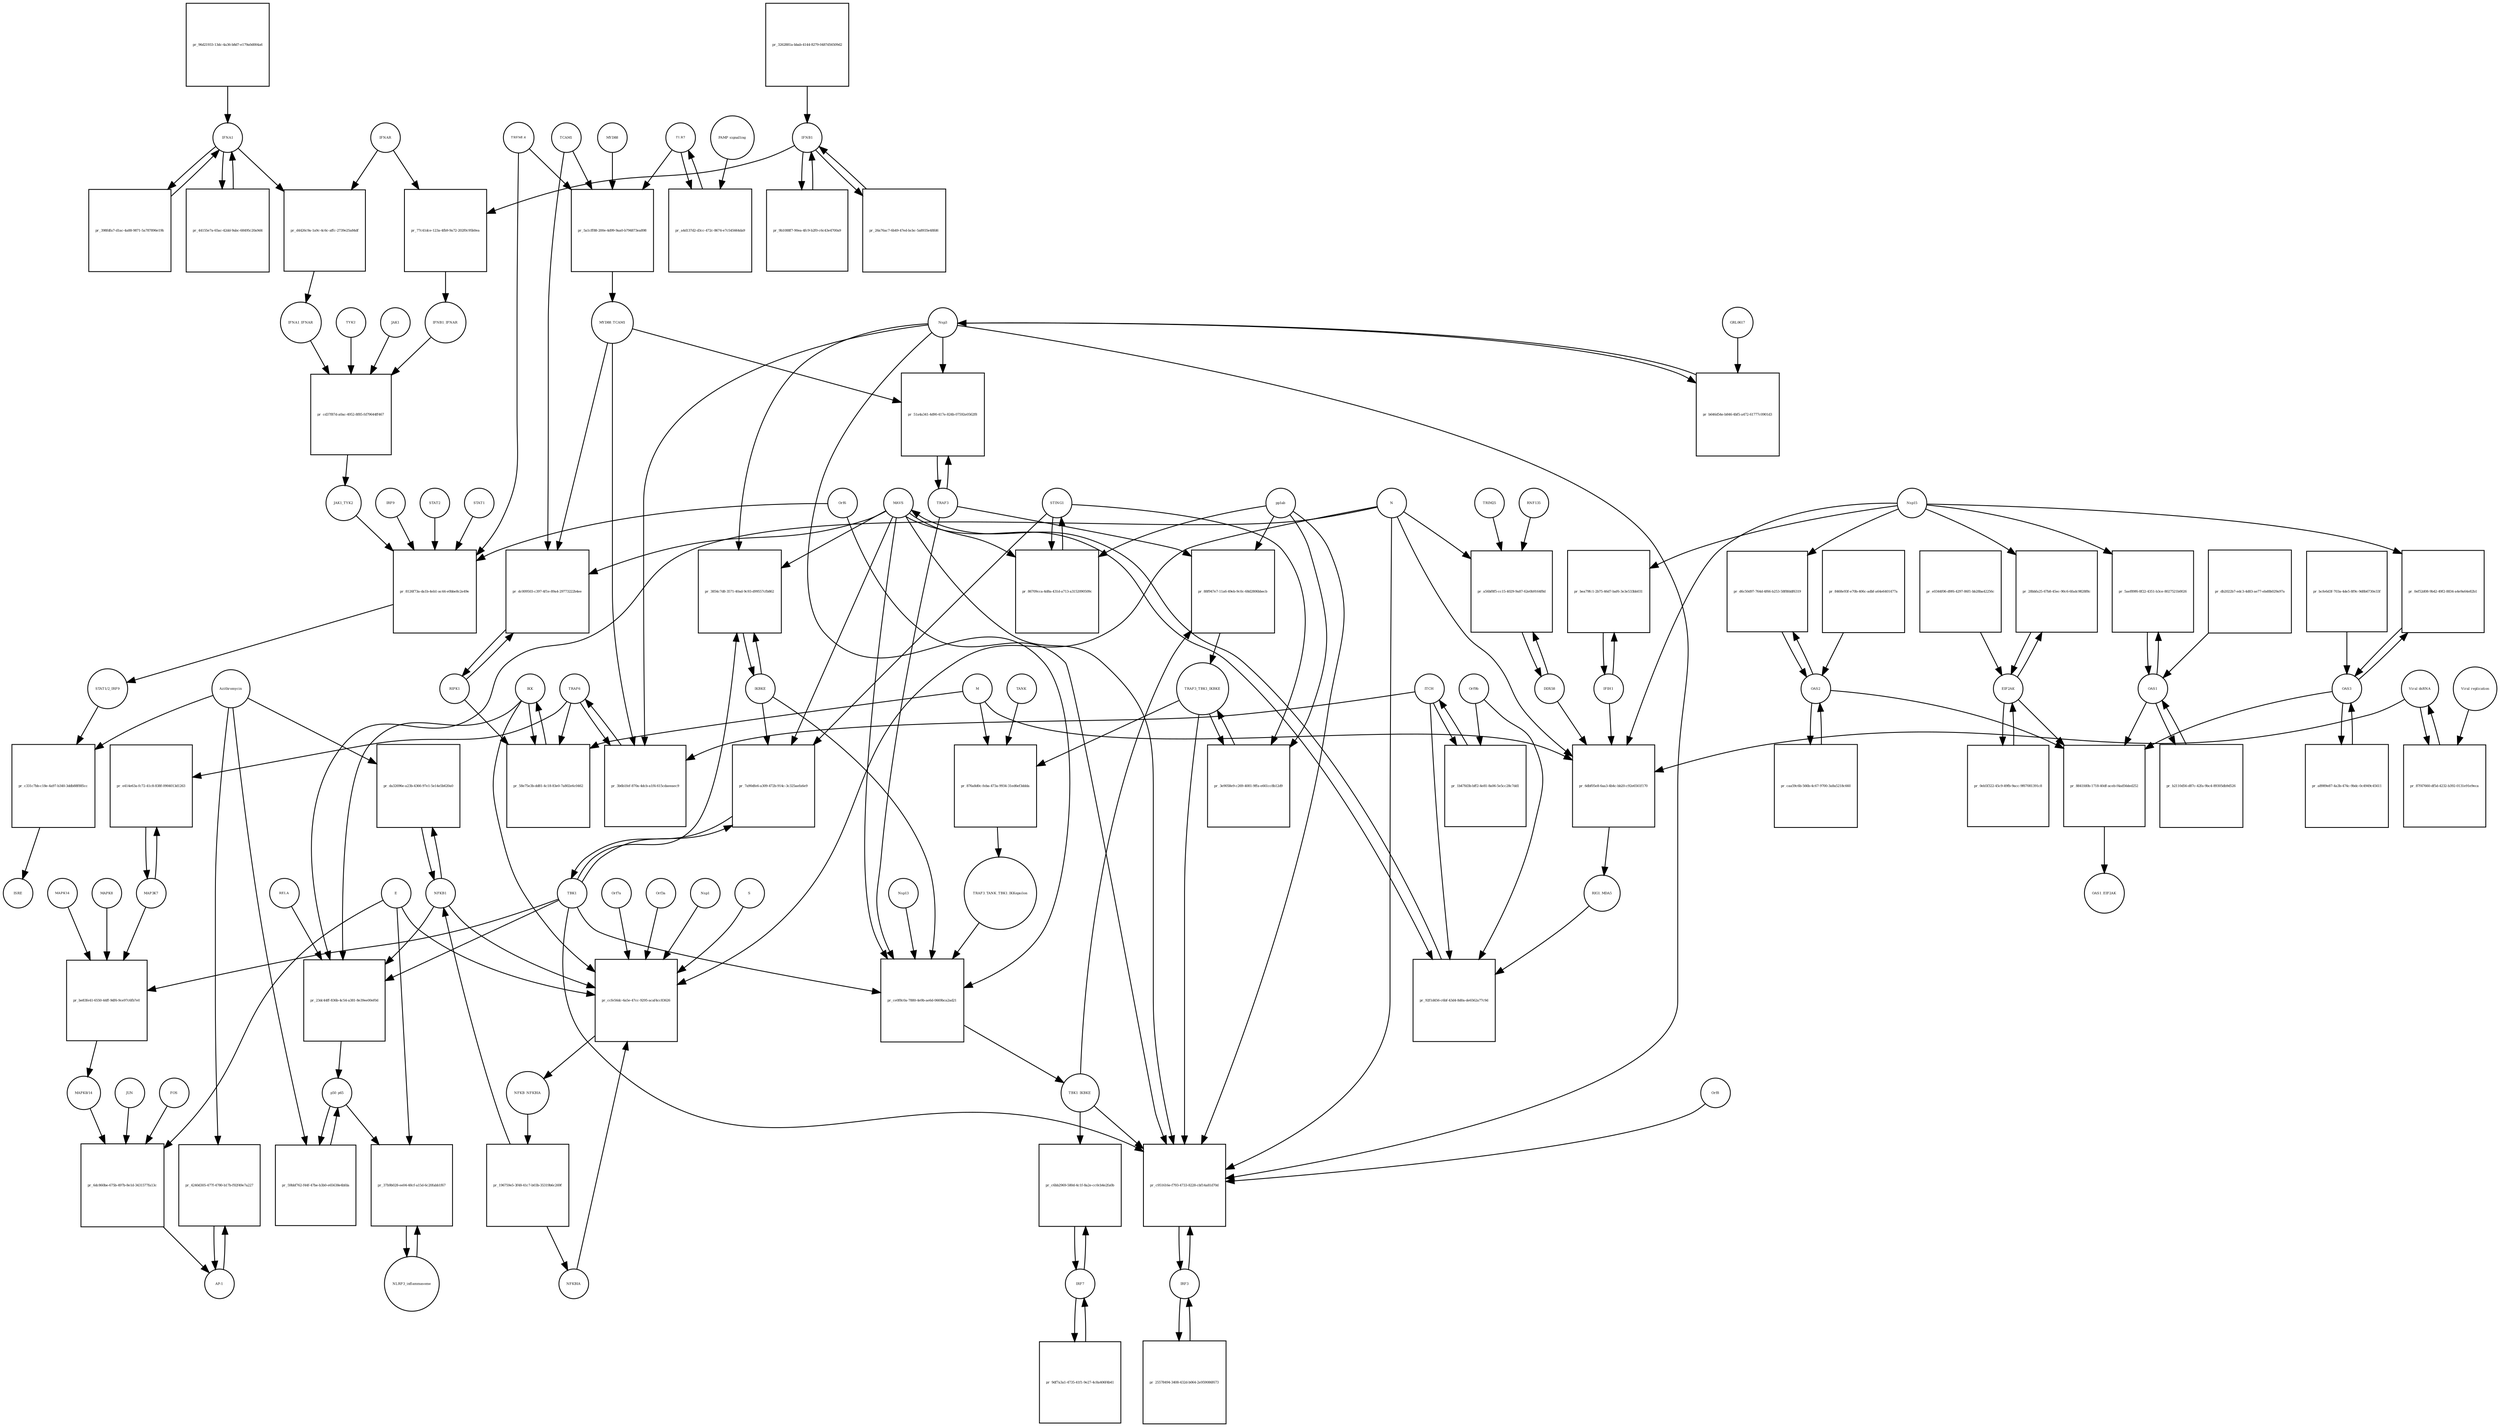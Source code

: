 strict digraph  {
IFNA1 [annotation="urn_miriam_pubmed_31226023|urn_miriam_wikipathways_WP4868", bipartite=0, cls=macromolecule, fontsize=4, label=IFNA1, shape=circle];
"pr_398fdfa7-d1ac-4a88-9871-5a787896e19b" [annotation="", bipartite=1, cls=process, fontsize=4, label="pr_398fdfa7-d1ac-4a88-9871-5a787896e19b", shape=square];
IFNB1 [annotation="urn_miriam_pubmed_31226023|urn_miriam_wikipathways_WP4868", bipartite=0, cls=macromolecule, fontsize=4, label=IFNB1, shape=circle];
"pr_9b1088f7-90ea-4fc9-b2f0-c6c43e4700a9" [annotation="", bipartite=1, cls=process, fontsize=4, label="pr_9b1088f7-90ea-4fc9-b2f0-c6c43e4700a9", shape=square];
"STAT1/2_IRF9" [annotation="urn_miriam_pubmed_31226023|urn_miriam_wikipathways_WP4868", bipartite=0, cls=complex, fontsize=4, label="STAT1/2_IRF9", shape=circle];
"pr_c331c7bb-c18e-4a97-b340-3ddb88f885cc" [annotation="", bipartite=1, cls=process, fontsize=4, label="pr_c331c7bb-c18e-4a97-b340-3ddb88f885cc", shape=square];
ISRE [annotation="urn_miriam_pubmed_31226023|urn_miriam_wikipathways_WP4868", bipartite=0, cls=complex, fontsize=4, label=ISRE, shape=circle];
Azithromycin [annotation=urn_miriam_wikipathways_WP4868, bipartite=0, cls="simple chemical", fontsize=4, label=Azithromycin, shape=circle];
"AP-1" [annotation="urn_miriam_pubmed_31226023|urn_miriam_wikipathways_WP4868", bipartite=0, cls=complex, fontsize=4, label="AP-1", shape=circle];
"pr_4240d305-477f-4780-b17b-f92f49e7a227" [annotation="", bipartite=1, cls=process, fontsize=4, label="pr_4240d305-477f-4780-b17b-f92f49e7a227", shape=square];
NFKB1 [annotation=urn_miriam_wikipathways_WP4868, bipartite=0, cls=macromolecule, fontsize=4, label=NFKB1, shape=circle];
"pr_da32696e-a23b-4366-97e1-5e14e5b620a0" [annotation="", bipartite=1, cls=process, fontsize=4, label="pr_da32696e-a23b-4366-97e1-5e14e5b620a0", shape=square];
IRF3 [annotation="", bipartite=0, cls=macromolecule, fontsize=4, label=IRF3, shape=circle];
"pr_25578494-3408-432d-b064-2e959086f673" [annotation="", bipartite=1, cls=process, fontsize=4, label="pr_25578494-3408-432d-b064-2e959086f673", shape=square];
p50_p65 [annotation="", bipartite=0, cls=complex, fontsize=4, label=p50_p65, shape=circle];
"pr_59bbf762-f44f-47be-b3b0-e65638e4bfda" [annotation="", bipartite=1, cls=process, fontsize=4, label="pr_59bbf762-f44f-47be-b3b0-e65638e4bfda", shape=square];
IRF7 [annotation="", bipartite=0, cls=macromolecule, fontsize=4, label=IRF7, shape=circle];
"pr_9df7a3a1-4735-41f1-9e27-4c8a406f4b41" [annotation="", bipartite=1, cls=process, fontsize=4, label="pr_9df7a3a1-4735-41f1-9e27-4c8a406f4b41", shape=square];
"pr_26a76ac7-6b49-47ed-bcbc-5a8935e48fd6" [annotation="", bipartite=1, cls=process, fontsize=4, label="pr_26a76ac7-6b49-47ed-bcbc-5a8935e48fd6", shape=square];
"pr_44155e7a-65ac-42dd-9abc-68495c20a9d4" [annotation="", bipartite=1, cls=process, fontsize=4, label="pr_44155e7a-65ac-42dd-9abc-68495c20a9d4", shape=square];
OAS1 [annotation="", bipartite=0, cls=macromolecule, fontsize=4, label=OAS1, shape=circle];
"pr_b2110d56-d87c-42fa-9bc4-89305db9d526" [annotation="", bipartite=1, cls=process, fontsize=4, label="pr_b2110d56-d87c-42fa-9bc4-89305db9d526", shape=square];
EIF2AK [annotation="", bipartite=0, cls=macromolecule, fontsize=4, label=EIF2AK, shape=circle];
"pr_0eb5f322-45c9-49fb-9acc-9f67081391c8" [annotation="", bipartite=1, cls=process, fontsize=4, label="pr_0eb5f322-45c9-49fb-9acc-9f67081391c8", shape=square];
OAS2 [annotation="", bipartite=0, cls=macromolecule, fontsize=4, label=OAS2, shape=circle];
"pr_caa59c6b-566b-4c67-9700-3a8a5218c660" [annotation="", bipartite=1, cls=process, fontsize=4, label="pr_caa59c6b-566b-4c67-9700-3a8a5218c660", shape=square];
OAS3 [annotation="", bipartite=0, cls=macromolecule, fontsize=4, label=OAS3, shape=circle];
"pr_a8989e87-4a3b-474c-9bdc-0c4949c45611" [annotation="", bipartite=1, cls=process, fontsize=4, label="pr_a8989e87-4a3b-474c-9bdc-0c4949c45611", shape=square];
"pr_3262881a-bbab-4144-8279-0487d56509d2" [annotation="", bipartite=1, cls=process, fontsize=4, label="pr_3262881a-bbab-4144-8279-0487d56509d2", shape=square];
"pr_96d21933-13dc-4a36-b8d7-e179a0d004a6" [annotation="", bipartite=1, cls=process, fontsize=4, label="pr_96d21933-13dc-4a36-b8d7-e179a0d004a6", shape=square];
"pr_db2022b7-edc3-4d83-ae77-ebd0b029a97a" [annotation="", bipartite=1, cls=process, fontsize=4, label="pr_db2022b7-edc3-4d83-ae77-ebd0b029a97a", shape=square];
"pr_e0344f06-d9f6-4297-86f1-bb28ba42256c" [annotation="", bipartite=1, cls=process, fontsize=4, label="pr_e0344f06-d9f6-4297-86f1-bb28ba42256c", shape=square];
TRAF6 [annotation="urn_miriam_pubmed_31226023|urn_miriam_wikipathways_WP4868", bipartite=0, cls=macromolecule, fontsize=4, label=TRAF6, shape=circle];
"pr_3b6b1fef-870a-4dcb-a1f4-615cdaeeaec9" [annotation="", bipartite=1, cls=process, fontsize=4, label="pr_3b6b1fef-870a-4dcb-a1f4-615cdaeeaec9", shape=square];
MYD88_TCAM1 [annotation=urn_miriam_pubmed_31226023, bipartite=0, cls=complex, fontsize=4, label=MYD88_TCAM1, shape=circle];
Nsp3 [annotation="urn_miriam_pubmed_31226023|urn_miriam_wikipathways_WP4868|urn_miriam_ncbiprotein_YP_009725299", bipartite=0, cls=macromolecule, fontsize=4, label=Nsp3, shape=circle];
ITCH [annotation="", bipartite=0, cls=macromolecule, fontsize=4, label=ITCH, shape=circle];
TBK1 [annotation="urn_miriam_pubmed_31226023|urn_miriam_wikipathways_WP4868|urn_miriam_pubmed_24622840", bipartite=0, cls=macromolecule, fontsize=4, label=TBK1, shape=circle];
"pr_7a90dfe6-a309-472b-914c-3c325aefa6e9" [annotation="", bipartite=1, cls=process, fontsize=4, label="pr_7a90dfe6-a309-472b-914c-3c325aefa6e9", shape=square];
IKBKE [annotation="", bipartite=0, cls=macromolecule, fontsize=4, label=IKBKE, shape=circle];
STING1 [annotation=urn_miriam_pubmed_24622840, bipartite=0, cls=macromolecule, fontsize=4, label=STING1, shape=circle];
MAVS [annotation="", bipartite=0, cls=macromolecule, fontsize=4, label=MAVS, shape=circle];
"pr_8468e93f-e70b-406c-adbf-a64e6401477a" [annotation="", bipartite=1, cls=process, fontsize=4, label="pr_8468e93f-e70b-406c-adbf-a64e6401477a", shape=square];
"pr_bcfe6d3f-703a-4de5-8f9c-9d8b6730e33f" [annotation="", bipartite=1, cls=process, fontsize=4, label="pr_bcfe6d3f-703a-4de5-8f9c-9d8b6730e33f", shape=square];
TRAF3 [annotation=urn_miriam_pubmed_31226023, bipartite=0, cls=macromolecule, fontsize=4, label=TRAF3, shape=circle];
"pr_51a4a341-4d90-417e-824b-07592e0562f8" [annotation="", bipartite=1, cls=process, fontsize=4, label="pr_51a4a341-4d90-417e-824b-07592e0562f8", shape=square];
MAP3K7 [annotation="", bipartite=0, cls=macromolecule, fontsize=4, label=MAP3K7, shape=circle];
"pr_e414e63a-fc72-41c8-838f-0904013d1263" [annotation="", bipartite=1, cls=process, fontsize=4, label="pr_e414e63a-fc72-41c8-838f-0904013d1263", shape=square];
IKK [annotation="", bipartite=0, cls=complex, fontsize=4, label=IKK, shape=circle];
"pr_58e75e3b-dd81-4c18-83e0-7a802e6c0462" [annotation="", bipartite=1, cls=process, fontsize=4, label="pr_58e75e3b-dd81-4c18-83e0-7a802e6c0462", shape=square];
RIPK1 [annotation="", bipartite=0, cls=macromolecule, fontsize=4, label=RIPK1, shape=circle];
M [annotation="urn_miriam_pubmed_31226023|urn_miriam_ncbiprotein_BCD58756", bipartite=0, cls=macromolecule, fontsize=4, label=M, shape=circle];
"pr_3854c7d8-3571-40ad-9c93-d99557cfb862" [annotation="", bipartite=1, cls=process, fontsize=4, label="pr_3854c7d8-3571-40ad-9c93-d99557cfb862", shape=square];
"pr_c951616e-f793-4733-8228-cbf14a81d70d" [annotation="", bipartite=1, cls=process, fontsize=4, label="pr_c951616e-f793-4733-8228-cbf14a81d70d", shape=square];
TBK1_IKBKE [annotation="urn_miriam_pubmed_31226023|urn_miriam_wikipathways_WP4868|urn_miriam_pubmed_24622840", bipartite=0, cls=complex, fontsize=4, label=TBK1_IKBKE, shape=circle];
N [annotation="urn_miriam_pubmed_31226023|urn_miriam_ncbiprotein_BCD58761", bipartite=0, cls=macromolecule, fontsize=4, label=N, shape=circle];
TRAF3_TBK1_IKBKE [annotation=urn_miriam_pubmed_24622840, bipartite=0, cls=complex, fontsize=4, label=TRAF3_TBK1_IKBKE, shape=circle];
Orf8 [annotation=urn_miriam_ncbiprotein_BCD58760, bipartite=0, cls=complex, fontsize=4, label=Orf8, shape=circle];
Orf6 [annotation="urn_miriam_pubmed_31226023|urn_miriam_ncbiprotein_BCD58757", bipartite=0, cls=macromolecule, fontsize=4, label=Orf6, shape=circle];
pp1ab [annotation="urn_miriam_ncbiprotein_YP_009724389|urn_miriam_pubmed_24622840", bipartite=0, cls=macromolecule, fontsize=4, label=pp1ab, shape=circle];
"pr_dc009503-c397-4f1e-89a4-29773222b4ee" [annotation="", bipartite=1, cls=process, fontsize=4, label="pr_dc009503-c397-4f1e-89a4-29773222b4ee", shape=square];
TCAM1 [annotation=urn_miriam_pubmed_31226023, bipartite=0, cls=macromolecule, fontsize=4, label=TCAM1, shape=circle];
"pr_92f1d456-c6bf-43d4-8d0a-de6562a77c9d" [annotation="", bipartite=1, cls=process, fontsize=4, label="pr_92f1d456-c6bf-43d4-8d0a-de6562a77c9d", shape=square];
RIG1_MDA5 [annotation="urn_miriam_pubmed_31226023|urn_miriam_pubmed_19052324", bipartite=0, cls=complex, fontsize=4, label=RIG1_MDA5, shape=circle];
Orf9b [annotation="urn_miriam_pubmed_31226023|urn_miriam_ncbiprotein_ABI96969|urn_miriam_uniprot_P0DTD2", bipartite=0, cls=macromolecule, fontsize=4, label=Orf9b, shape=circle];
"pr_0ef52d08-9b42-49f2-8834-a4e9a64e82b1" [annotation="", bipartite=1, cls=process, fontsize=4, label="pr_0ef52d08-9b42-49f2-8834-a4e9a64e82b1", shape=square];
Nsp15 [annotation="urn_miriam_pubmed_31226023|urn_miriam_ncbiprotein_YP_009725310", bipartite=0, cls=macromolecule, fontsize=4, label=Nsp15, shape=circle];
"pr_d6c50d97-764d-4f66-b253-58f8fddf6319" [annotation="", bipartite=1, cls=process, fontsize=4, label="pr_d6c50d97-764d-4f66-b253-58f8fddf6319", shape=square];
"pr_5aef89f6-8f22-4351-b3ce-8027521b0026" [annotation="", bipartite=1, cls=process, fontsize=4, label="pr_5aef89f6-8f22-4351-b3ce-8027521b0026", shape=square];
"pr_28bbfa25-67b8-45ec-90c6-6fadc9828f8c" [annotation="", bipartite=1, cls=process, fontsize=4, label="pr_28bbfa25-67b8-45ec-90c6-6fadc9828f8c", shape=square];
"Viral dsRNA" [annotation="urn_miriam_pubmed_31226023|urn_miriam_pubmed_19052324|urn_miriam_taxonomy_694009", bipartite=0, cls="nucleic acid feature", fontsize=4, label="Viral dsRNA", shape=circle];
"pr_87f47660-df5d-4232-b392-0131e91e9eca" [annotation="", bipartite=1, cls=process, fontsize=4, label="pr_87f47660-df5d-4232-b392-0131e91e9eca", shape=square];
"Viral replication" [annotation="urn_miriam_pubmed_31226023|urn_miriam_pubmed_19052324|urn_miriam_mesh_D014779", bipartite=0, cls=phenotype, fontsize=4, label="Viral replication", shape=circle];
"pr_b646d54e-b846-4bf5-a472-61777c0901d3" [annotation="", bipartite=1, cls=process, fontsize=4, label="pr_b646d54e-b846-4bf5-a472-61777c0901d3", shape=square];
GRL0617 [annotation=urn_miriam_wikipathways_WP4868, bipartite=0, cls="simple chemical", fontsize=4, label=GRL0617, shape=circle];
"pr_86709cca-4d8a-431d-a713-a3152090509c" [annotation="", bipartite=1, cls=process, fontsize=4, label="pr_86709cca-4d8a-431d-a713-a3152090509c", shape=square];
"pr_3e9058e9-c269-4081-9ffa-e661cc8b12d9" [annotation="", bipartite=1, cls=process, fontsize=4, label="pr_3e9058e9-c269-4081-9ffa-e661cc8b12d9", shape=square];
TLR7 [annotation=urn_miriam_pubmed_31226023, bipartite=0, cls=macromolecule, fontsize=4, label=TLR7, shape=circle];
"pr_a4d137d2-d3cc-472c-8674-e7c545664da9" [annotation="", bipartite=1, cls=process, fontsize=4, label="pr_a4d137d2-d3cc-472c-8674-e7c545664da9", shape=square];
"PAMP signalling" [annotation="urn_miriam_pubmed_31226023|urn_miriam_mesh_D000069452", bipartite=0, cls=phenotype, fontsize=4, label="PAMP signalling", shape=circle];
IFIH1 [annotation="", bipartite=0, cls=macromolecule, fontsize=4, label=IFIH1, shape=circle];
"pr_bea79fc1-2b75-46d7-baf6-3e3e533bb031" [annotation="", bipartite=1, cls=process, fontsize=4, label="pr_bea79fc1-2b75-46d7-baf6-3e3e533bb031", shape=square];
DDX58 [annotation="urn_miriam_pubmed_31226023|urn_miriam_pubmed_19052324", bipartite=0, cls=macromolecule, fontsize=4, label=DDX58, shape=circle];
"pr_a56bf8f5-cc15-4029-9a87-62e0b9164f8d" [annotation="", bipartite=1, cls=process, fontsize=4, label="pr_a56bf8f5-cc15-4029-9a87-62e0b9164f8d", shape=square];
TRIM25 [annotation="", bipartite=0, cls=macromolecule, fontsize=4, label=TRIM25, shape=circle];
RNF135 [annotation="", bipartite=0, cls=macromolecule, fontsize=4, label=RNF135, shape=circle];
"pr_1b47fd3b-bff2-4e81-8a06-5e5cc28c7dd1" [annotation="", bipartite=1, cls=process, fontsize=4, label="pr_1b47fd3b-bff2-4e81-8a06-5e5cc28c7dd1", shape=square];
"pr_876a8d0c-feba-473a-9934-31ed6ef3ddda" [annotation="", bipartite=1, cls=process, fontsize=4, label="pr_876a8d0c-feba-473a-9934-31ed6ef3ddda", shape=square];
TRAF3_TANK_TBK1_IKKepsilon [annotation="", bipartite=0, cls=complex, fontsize=4, label=TRAF3_TANK_TBK1_IKKepsilon, shape=circle];
TANK [annotation="", bipartite=0, cls=macromolecule, fontsize=4, label=TANK, shape=circle];
"pr_c6bb2969-580d-4c1f-8a2e-cc0cb4e2fa0b" [annotation="", bipartite=1, cls=process, fontsize=4, label="pr_c6bb2969-580d-4c1f-8a2e-cc0cb4e2fa0b", shape=square];
NLRP3_inflammasome [annotation="", bipartite=0, cls=complex, fontsize=4, label=NLRP3_inflammasome, shape=circle];
"pr_37b9b028-ee04-48cf-a15d-6c20fabb1f67" [annotation="", bipartite=1, cls=process, fontsize=4, label="pr_37b9b028-ee04-48cf-a15d-6c20fabb1f67", shape=square];
E [annotation="urn_miriam_pubmed_31226023|urn_miriam_ncbiprotein_BCD58755", bipartite=0, cls=macromolecule, fontsize=4, label=E, shape=circle];
STAT1 [annotation="urn_miriam_pubmed_31226023|urn_miriam_wikipathways_WP4868", bipartite=0, cls=macromolecule, fontsize=4, label=STAT1, shape=circle];
"pr_8126f73a-da1b-4eb1-ac44-e0bbe8c2e49e" [annotation="", bipartite=1, cls=process, fontsize=4, label="pr_8126f73a-da1b-4eb1-ac44-e0bbe8c2e49e", shape=square];
TREML4 [annotation=urn_miriam_wikipathways_WP4868, bipartite=0, cls=macromolecule, fontsize=4, label=TREML4, shape=circle];
JAK1_TYK2 [annotation="urn_miriam_pubmed_31226023|urn_miriam_wikipathways_WP4868", bipartite=0, cls=complex, fontsize=4, label=JAK1_TYK2, shape=circle];
IRF9 [annotation="urn_miriam_pubmed_31226023|urn_miriam_wikipathways_WP4868", bipartite=0, cls=macromolecule, fontsize=4, label=IRF9, shape=circle];
STAT2 [annotation="urn_miriam_pubmed_31226023|urn_miriam_wikipathways_WP4868", bipartite=0, cls=macromolecule, fontsize=4, label=STAT2, shape=circle];
"pr_8841fd0b-1718-40df-aceb-f4ad56ded252" [annotation="", bipartite=1, cls=process, fontsize=4, label="pr_8841fd0b-1718-40df-aceb-f4ad56ded252", shape=square];
OAS1_EIF2AK [annotation="", bipartite=0, cls=complex, fontsize=4, label=OAS1_EIF2AK, shape=circle];
JAK1 [annotation="urn_miriam_pubmed_31226023|urn_miriam_wikipathways_WP4868", bipartite=0, cls=macromolecule, fontsize=4, label=JAK1, shape=circle];
"pr_cd37f87d-a0ac-4952-8f85-fd79644ff467" [annotation="", bipartite=1, cls=process, fontsize=4, label="pr_cd37f87d-a0ac-4952-8f85-fd79644ff467", shape=square];
IFNA1_IFNAR [annotation="urn_miriam_pubmed_31226023|urn_miriam_wikipathways_WP4868", bipartite=0, cls=complex, fontsize=4, label=IFNA1_IFNAR, shape=circle];
IFNB1_IFNAR [annotation="urn_miriam_pubmed_31226023|urn_miriam_wikipathways_WP4868", bipartite=0, cls=complex, fontsize=4, label=IFNB1_IFNAR, shape=circle];
TYK2 [annotation="urn_miriam_pubmed_31226023|urn_miriam_wikipathways_WP4868", bipartite=0, cls=macromolecule, fontsize=4, label=TYK2, shape=circle];
MYD88 [annotation="urn_miriam_pubmed_31226023|urn_miriam_wikipathways_WP4868", bipartite=0, cls=macromolecule, fontsize=4, label=MYD88, shape=circle];
"pr_5a1cff88-200e-4d99-9aa0-b794873ea898" [annotation="", bipartite=1, cls=process, fontsize=4, label="pr_5a1cff88-200e-4d99-9aa0-b794873ea898", shape=square];
NFKB_NFKBIA [annotation="urn_miriam_pubmed_31226023|urn_miriam_wikipathways_WP4868", bipartite=0, cls=complex, fontsize=4, label=NFKB_NFKBIA, shape=circle];
"pr_196759e5-3f48-41c7-b03b-35319b6c269f" [annotation="", bipartite=1, cls=process, fontsize=4, label="pr_196759e5-3f48-41c7-b03b-35319b6c269f", shape=square];
NFKBIA [annotation="urn_miriam_pubmed_31226023|urn_miriam_wikipathways_WP4868", bipartite=0, cls=macromolecule, fontsize=4, label=NFKBIA, shape=circle];
IFNAR [annotation="urn_miriam_pubmed_31226023|urn_miriam_wikipathways_WP4868", bipartite=0, cls=complex, fontsize=4, label=IFNAR, shape=circle];
"pr_d4426c9a-1a9c-4c6c-affc-2739e25a84df" [annotation="", bipartite=1, cls=process, fontsize=4, label="pr_d4426c9a-1a9c-4c6c-affc-2739e25a84df", shape=square];
"pr_77c41dce-123a-4fb9-9a72-202f0c95b0ea" [annotation="", bipartite=1, cls=process, fontsize=4, label="pr_77c41dce-123a-4fb9-9a72-202f0c95b0ea", shape=square];
MAPK14 [annotation="urn_miriam_pubmed_31226023|urn_miriam_wikipathways_WP4868", bipartite=0, cls=macromolecule, fontsize=4, label=MAPK14, shape=circle];
"pr_be83fe41-6550-44ff-9df6-9ce97c6fb7e0" [annotation="", bipartite=1, cls=process, fontsize=4, label="pr_be83fe41-6550-44ff-9df6-9ce97c6fb7e0", shape=square];
"MAPK8/14" [annotation="urn_miriam_pubmed_31226023|urn_miriam_wikipathways_WP4868", bipartite=0, cls=complex, fontsize=4, label="MAPK8/14", shape=circle];
MAPK8 [annotation="urn_miriam_pubmed_31226023|urn_miriam_wikipathways_WP4868", bipartite=0, cls=macromolecule, fontsize=4, label=MAPK8, shape=circle];
JUN [annotation="urn_miriam_pubmed_31226023|urn_miriam_wikipathways_WP4868", bipartite=0, cls=macromolecule, fontsize=4, label=JUN, shape=circle];
"pr_6dc860be-675b-497b-8e1d-3431577fa13c" [annotation="", bipartite=1, cls=process, fontsize=4, label="pr_6dc860be-675b-497b-8e1d-3431577fa13c", shape=square];
FOS [annotation="urn_miriam_pubmed_31226023|urn_miriam_wikipathways_WP4868", bipartite=0, cls=macromolecule, fontsize=4, label=FOS, shape=circle];
"pr_ccfe56dc-6a5e-47cc-9295-acaf4cc83626" [annotation="", bipartite=1, cls=process, fontsize=4, label="pr_ccfe56dc-6a5e-47cc-9295-acaf4cc83626", shape=square];
Nsp1 [annotation="urn_miriam_pubmed_31226023|urn_miriam_ncbiprotein_YP_009725297", bipartite=0, cls=macromolecule, fontsize=4, label=Nsp1, shape=circle];
S [annotation=urn_miriam_ncbiprotein_BCD58753, bipartite=0, cls=macromolecule, fontsize=4, label=S, shape=circle];
Orf7a [annotation=urn_miriam_ncbiprotein_BCD58758, bipartite=0, cls=macromolecule, fontsize=4, label=Orf7a, shape=circle];
Orf3a [annotation=urn_miriam_ncbiprotein_BCD58754, bipartite=0, cls=macromolecule, fontsize=4, label=Orf3a, shape=circle];
"pr_ce0f8c0a-7880-4e9b-ae6d-0669bca2ad21" [annotation="", bipartite=1, cls=process, fontsize=4, label="pr_ce0f8c0a-7880-4e9b-ae6d-0669bca2ad21", shape=square];
Nsp13 [annotation="urn_miriam_uniprot_P0DTD1|urn_miriam_wikipathways_WP4868|urn_miriam_ncbiprotein_YP_009725308", bipartite=0, cls=macromolecule, fontsize=4, label=Nsp13, shape=circle];
RELA [annotation="", bipartite=0, cls=macromolecule, fontsize=4, label=RELA, shape=circle];
"pr_23dc44ff-836b-4c54-a381-8e39ee00ef0d" [annotation="", bipartite=1, cls=process, fontsize=4, label="pr_23dc44ff-836b-4c54-a381-8e39ee00ef0d", shape=square];
"pr_6dbf05e8-6aa3-4b4c-bb20-c92e6561f170" [annotation="", bipartite=1, cls=process, fontsize=4, label="pr_6dbf05e8-6aa3-4b4c-bb20-c92e6561f170", shape=square];
"pr_88f947e7-11a6-49eb-9c0c-68d2806bbecb" [annotation="", bipartite=1, cls=process, fontsize=4, label="pr_88f947e7-11a6-49eb-9c0c-68d2806bbecb", shape=square];
IFNA1 -> "pr_398fdfa7-d1ac-4a88-9871-5a787896e19b"  [annotation="", interaction_type=consumption];
IFNA1 -> "pr_44155e7a-65ac-42dd-9abc-68495c20a9d4"  [annotation="", interaction_type=consumption];
IFNA1 -> "pr_d4426c9a-1a9c-4c6c-affc-2739e25a84df"  [annotation="", interaction_type=consumption];
"pr_398fdfa7-d1ac-4a88-9871-5a787896e19b" -> IFNA1  [annotation="", interaction_type=production];
IFNB1 -> "pr_9b1088f7-90ea-4fc9-b2f0-c6c43e4700a9"  [annotation="", interaction_type=consumption];
IFNB1 -> "pr_26a76ac7-6b49-47ed-bcbc-5a8935e48fd6"  [annotation="", interaction_type=consumption];
IFNB1 -> "pr_77c41dce-123a-4fb9-9a72-202f0c95b0ea"  [annotation="", interaction_type=consumption];
"pr_9b1088f7-90ea-4fc9-b2f0-c6c43e4700a9" -> IFNB1  [annotation="", interaction_type=production];
"STAT1/2_IRF9" -> "pr_c331c7bb-c18e-4a97-b340-3ddb88f885cc"  [annotation="", interaction_type=consumption];
"pr_c331c7bb-c18e-4a97-b340-3ddb88f885cc" -> ISRE  [annotation="", interaction_type=production];
Azithromycin -> "pr_c331c7bb-c18e-4a97-b340-3ddb88f885cc"  [annotation=urn_miriam_pubmed_31226023, interaction_type=inhibition];
Azithromycin -> "pr_4240d305-477f-4780-b17b-f92f49e7a227"  [annotation=urn_miriam_pubmed_31226023, interaction_type=inhibition];
Azithromycin -> "pr_da32696e-a23b-4366-97e1-5e14e5b620a0"  [annotation=urn_miriam_wikipathways_WP4868, interaction_type=inhibition];
Azithromycin -> "pr_59bbf762-f44f-47be-b3b0-e65638e4bfda"  [annotation=urn_miriam_pubmed_31226023, interaction_type=inhibition];
"AP-1" -> "pr_4240d305-477f-4780-b17b-f92f49e7a227"  [annotation="", interaction_type=consumption];
"pr_4240d305-477f-4780-b17b-f92f49e7a227" -> "AP-1"  [annotation="", interaction_type=production];
NFKB1 -> "pr_da32696e-a23b-4366-97e1-5e14e5b620a0"  [annotation="", interaction_type=consumption];
NFKB1 -> "pr_ccfe56dc-6a5e-47cc-9295-acaf4cc83626"  [annotation="", interaction_type=consumption];
NFKB1 -> "pr_23dc44ff-836b-4c54-a381-8e39ee00ef0d"  [annotation="", interaction_type=consumption];
"pr_da32696e-a23b-4366-97e1-5e14e5b620a0" -> NFKB1  [annotation="", interaction_type=production];
IRF3 -> "pr_25578494-3408-432d-b064-2e959086f673"  [annotation="", interaction_type=consumption];
IRF3 -> "pr_c951616e-f793-4733-8228-cbf14a81d70d"  [annotation="", interaction_type=consumption];
"pr_25578494-3408-432d-b064-2e959086f673" -> IRF3  [annotation="", interaction_type=production];
p50_p65 -> "pr_59bbf762-f44f-47be-b3b0-e65638e4bfda"  [annotation="", interaction_type=consumption];
p50_p65 -> "pr_37b9b028-ee04-48cf-a15d-6c20fabb1f67"  [annotation="urn_miriam_pubmed_32133002|urn_miriam_taxonomy_694009|urn_miriam_pubmed_28531279", interaction_type=catalysis];
"pr_59bbf762-f44f-47be-b3b0-e65638e4bfda" -> p50_p65  [annotation="", interaction_type=production];
IRF7 -> "pr_9df7a3a1-4735-41f1-9e27-4c8a406f4b41"  [annotation="", interaction_type=consumption];
IRF7 -> "pr_c6bb2969-580d-4c1f-8a2e-cc0cb4e2fa0b"  [annotation="", interaction_type=consumption];
"pr_9df7a3a1-4735-41f1-9e27-4c8a406f4b41" -> IRF7  [annotation="", interaction_type=production];
"pr_26a76ac7-6b49-47ed-bcbc-5a8935e48fd6" -> IFNB1  [annotation="", interaction_type=production];
"pr_44155e7a-65ac-42dd-9abc-68495c20a9d4" -> IFNA1  [annotation="", interaction_type=production];
OAS1 -> "pr_b2110d56-d87c-42fa-9bc4-89305db9d526"  [annotation="", interaction_type=consumption];
OAS1 -> "pr_5aef89f6-8f22-4351-b3ce-8027521b0026"  [annotation="", interaction_type=consumption];
OAS1 -> "pr_8841fd0b-1718-40df-aceb-f4ad56ded252"  [annotation="", interaction_type=consumption];
"pr_b2110d56-d87c-42fa-9bc4-89305db9d526" -> OAS1  [annotation="", interaction_type=production];
EIF2AK -> "pr_0eb5f322-45c9-49fb-9acc-9f67081391c8"  [annotation="", interaction_type=consumption];
EIF2AK -> "pr_28bbfa25-67b8-45ec-90c6-6fadc9828f8c"  [annotation="", interaction_type=consumption];
EIF2AK -> "pr_8841fd0b-1718-40df-aceb-f4ad56ded252"  [annotation="", interaction_type=consumption];
"pr_0eb5f322-45c9-49fb-9acc-9f67081391c8" -> EIF2AK  [annotation="", interaction_type=production];
OAS2 -> "pr_caa59c6b-566b-4c67-9700-3a8a5218c660"  [annotation="", interaction_type=consumption];
OAS2 -> "pr_d6c50d97-764d-4f66-b253-58f8fddf6319"  [annotation="", interaction_type=consumption];
OAS2 -> "pr_8841fd0b-1718-40df-aceb-f4ad56ded252"  [annotation="", interaction_type=consumption];
"pr_caa59c6b-566b-4c67-9700-3a8a5218c660" -> OAS2  [annotation="", interaction_type=production];
OAS3 -> "pr_a8989e87-4a3b-474c-9bdc-0c4949c45611"  [annotation="", interaction_type=consumption];
OAS3 -> "pr_0ef52d08-9b42-49f2-8834-a4e9a64e82b1"  [annotation="", interaction_type=consumption];
OAS3 -> "pr_8841fd0b-1718-40df-aceb-f4ad56ded252"  [annotation="", interaction_type=consumption];
"pr_a8989e87-4a3b-474c-9bdc-0c4949c45611" -> OAS3  [annotation="", interaction_type=production];
"pr_3262881a-bbab-4144-8279-0487d56509d2" -> IFNB1  [annotation="", interaction_type=production];
"pr_96d21933-13dc-4a36-b8d7-e179a0d004a6" -> IFNA1  [annotation="", interaction_type=production];
"pr_db2022b7-edc3-4d83-ae77-ebd0b029a97a" -> OAS1  [annotation="", interaction_type=production];
"pr_e0344f06-d9f6-4297-86f1-bb28ba42256c" -> EIF2AK  [annotation="", interaction_type=production];
TRAF6 -> "pr_3b6b1fef-870a-4dcb-a1f4-615cdaeeaec9"  [annotation="", interaction_type=consumption];
TRAF6 -> "pr_e414e63a-fc72-41c8-838f-0904013d1263"  [annotation=urn_miriam_pubmed_31226023, interaction_type=catalysis];
TRAF6 -> "pr_58e75e3b-dd81-4c18-83e0-7a802e6c0462"  [annotation="urn_miriam_pubmed_31226023|urn_miriam_taxonomy_694009", interaction_type=catalysis];
"pr_3b6b1fef-870a-4dcb-a1f4-615cdaeeaec9" -> TRAF6  [annotation="", interaction_type=production];
MYD88_TCAM1 -> "pr_3b6b1fef-870a-4dcb-a1f4-615cdaeeaec9"  [annotation="urn_miriam_pubmed_31226023|urn_miriam_taxonomy_694009|urn_miriam_pubmed_25135833", interaction_type=catalysis];
MYD88_TCAM1 -> "pr_51a4a341-4d90-417e-824b-07592e0562f8"  [annotation="urn_miriam_pubmed_31226023|urn_miriam_taxonomy_694009", interaction_type=catalysis];
MYD88_TCAM1 -> "pr_dc009503-c397-4f1e-89a4-29773222b4ee"  [annotation="urn_miriam_pubmed_20404851|urn_miriam_pubmed_31226023", interaction_type=catalysis];
Nsp3 -> "pr_3b6b1fef-870a-4dcb-a1f4-615cdaeeaec9"  [annotation="urn_miriam_pubmed_31226023|urn_miriam_taxonomy_694009|urn_miriam_pubmed_25135833", interaction_type=inhibition];
Nsp3 -> "pr_51a4a341-4d90-417e-824b-07592e0562f8"  [annotation="urn_miriam_pubmed_31226023|urn_miriam_taxonomy_694009", interaction_type=inhibition];
Nsp3 -> "pr_3854c7d8-3571-40ad-9c93-d99557cfb862"  [annotation="urn_miriam_pubmed_18353649|urn_miriam_pubmed_25636800|urn_miriam_pubmed_31226023|urn_miriam_taxonomy_694009", interaction_type=inhibition];
Nsp3 -> "pr_c951616e-f793-4733-8228-cbf14a81d70d"  [annotation="urn_miriam_pubmed_14679297|urn_miriam_pubmed_17108024|urn_miriam_pubmed_24622840|urn_miriam_pubmed_25481026|urn_miriam_pubmed_25636800|urn_miriam_pubmed_29294448|urn_miriam_pubmed_17761676|urn_miriam_pubmed_18440553|urn_miriam_pubmed_31226023|urn_miriam_taxonomy_694009", interaction_type=inhibition];
Nsp3 -> "pr_b646d54e-b846-4bf5-a472-61777c0901d3"  [annotation="", interaction_type=consumption];
Nsp3 -> "pr_ce0f8c0a-7880-4e9b-ae6d-0669bca2ad21"  [annotation="urn_miriam_pubmed_31226023|urn_miriam_taxonomy_694009|urn_miriam_pubmed_19380580", interaction_type=inhibition];
ITCH -> "pr_3b6b1fef-870a-4dcb-a1f4-615cdaeeaec9"  [annotation="urn_miriam_pubmed_31226023|urn_miriam_taxonomy_694009|urn_miriam_pubmed_25135833", interaction_type=inhibition];
ITCH -> "pr_92f1d456-c6bf-43d4-8d0a-de6562a77c9d"  [annotation="urn_miriam_pubmed_19052324|urn_miriam_pubmed_25135833|urn_miriam_pubmed_31226023|urn_miriam_taxonomy_694009", interaction_type=inhibition];
ITCH -> "pr_1b47fd3b-bff2-4e81-8a06-5e5cc28c7dd1"  [annotation="", interaction_type=consumption];
TBK1 -> "pr_7a90dfe6-a309-472b-914c-3c325aefa6e9"  [annotation="", interaction_type=consumption];
TBK1 -> "pr_3854c7d8-3571-40ad-9c93-d99557cfb862"  [annotation="urn_miriam_pubmed_18353649|urn_miriam_pubmed_25636800|urn_miriam_pubmed_31226023|urn_miriam_taxonomy_694009", interaction_type=catalysis];
TBK1 -> "pr_c951616e-f793-4733-8228-cbf14a81d70d"  [annotation="urn_miriam_pubmed_14679297|urn_miriam_pubmed_17108024|urn_miriam_pubmed_24622840|urn_miriam_pubmed_25481026|urn_miriam_pubmed_25636800|urn_miriam_pubmed_29294448|urn_miriam_pubmed_17761676|urn_miriam_pubmed_18440553|urn_miriam_pubmed_31226023|urn_miriam_taxonomy_694009", interaction_type=catalysis];
TBK1 -> "pr_be83fe41-6550-44ff-9df6-9ce97c6fb7e0"  [annotation=urn_miriam_pubmed_31226023, interaction_type=catalysis];
TBK1 -> "pr_ce0f8c0a-7880-4e9b-ae6d-0669bca2ad21"  [annotation="", interaction_type=consumption];
TBK1 -> "pr_23dc44ff-836b-4c54-a381-8e39ee00ef0d"  [annotation="urn_miriam_pubmed_14679297|urn_miriam_pubmed_17108024|urn_miriam_pubmed_19609947|urn_miriam_pubmed_31226023|urn_miriam_taxonomy_694009", interaction_type=catalysis];
"pr_7a90dfe6-a309-472b-914c-3c325aefa6e9" -> TBK1  [annotation="", interaction_type=production];
IKBKE -> "pr_7a90dfe6-a309-472b-914c-3c325aefa6e9"  [annotation="urn_miriam_pubmed_24622840|urn_miriam_pubmed_25636800|urn_miriam_pubmed_26631542", interaction_type=catalysis];
IKBKE -> "pr_3854c7d8-3571-40ad-9c93-d99557cfb862"  [annotation="", interaction_type=consumption];
IKBKE -> "pr_ce0f8c0a-7880-4e9b-ae6d-0669bca2ad21"  [annotation="", interaction_type=consumption];
STING1 -> "pr_7a90dfe6-a309-472b-914c-3c325aefa6e9"  [annotation="urn_miriam_pubmed_24622840|urn_miriam_pubmed_25636800|urn_miriam_pubmed_26631542", interaction_type=catalysis];
STING1 -> "pr_86709cca-4d8a-431d-a713-a3152090509c"  [annotation="", interaction_type=consumption];
STING1 -> "pr_3e9058e9-c269-4081-9ffa-e661cc8b12d9"  [annotation="urn_miriam_pubmed_24622840|urn_miriam_taxonomy_694009", interaction_type=catalysis];
MAVS -> "pr_7a90dfe6-a309-472b-914c-3c325aefa6e9"  [annotation="urn_miriam_pubmed_24622840|urn_miriam_pubmed_25636800|urn_miriam_pubmed_26631542", interaction_type=catalysis];
MAVS -> "pr_3854c7d8-3571-40ad-9c93-d99557cfb862"  [annotation="urn_miriam_pubmed_18353649|urn_miriam_pubmed_25636800|urn_miriam_pubmed_31226023|urn_miriam_taxonomy_694009", interaction_type=catalysis];
MAVS -> "pr_c951616e-f793-4733-8228-cbf14a81d70d"  [annotation="urn_miriam_pubmed_14679297|urn_miriam_pubmed_17108024|urn_miriam_pubmed_24622840|urn_miriam_pubmed_25481026|urn_miriam_pubmed_25636800|urn_miriam_pubmed_29294448|urn_miriam_pubmed_17761676|urn_miriam_pubmed_18440553|urn_miriam_pubmed_31226023|urn_miriam_taxonomy_694009", interaction_type=catalysis];
MAVS -> "pr_dc009503-c397-4f1e-89a4-29773222b4ee"  [annotation="urn_miriam_pubmed_20404851|urn_miriam_pubmed_31226023", interaction_type=catalysis];
MAVS -> "pr_92f1d456-c6bf-43d4-8d0a-de6562a77c9d"  [annotation="", interaction_type=consumption];
MAVS -> "pr_86709cca-4d8a-431d-a713-a3152090509c"  [annotation="urn_miriam_pubmed_22312431|urn_miriam_pubmed_24622840|urn_miriam_taxonomy_694009", interaction_type=catalysis];
MAVS -> "pr_ce0f8c0a-7880-4e9b-ae6d-0669bca2ad21"  [annotation="urn_miriam_pubmed_31226023|urn_miriam_taxonomy_694009|urn_miriam_pubmed_19380580", interaction_type=catalysis];
"pr_8468e93f-e70b-406c-adbf-a64e6401477a" -> OAS2  [annotation="", interaction_type=production];
"pr_bcfe6d3f-703a-4de5-8f9c-9d8b6730e33f" -> OAS3  [annotation="", interaction_type=production];
TRAF3 -> "pr_51a4a341-4d90-417e-824b-07592e0562f8"  [annotation="", interaction_type=consumption];
TRAF3 -> "pr_ce0f8c0a-7880-4e9b-ae6d-0669bca2ad21"  [annotation="urn_miriam_pubmed_31226023|urn_miriam_taxonomy_694009|urn_miriam_pubmed_19380580", interaction_type=catalysis];
TRAF3 -> "pr_88f947e7-11a6-49eb-9c0c-68d2806bbecb"  [annotation="", interaction_type=consumption];
"pr_51a4a341-4d90-417e-824b-07592e0562f8" -> TRAF3  [annotation="", interaction_type=production];
MAP3K7 -> "pr_e414e63a-fc72-41c8-838f-0904013d1263"  [annotation="", interaction_type=consumption];
MAP3K7 -> "pr_be83fe41-6550-44ff-9df6-9ce97c6fb7e0"  [annotation=urn_miriam_pubmed_31226023, interaction_type=catalysis];
"pr_e414e63a-fc72-41c8-838f-0904013d1263" -> MAP3K7  [annotation="", interaction_type=production];
IKK -> "pr_58e75e3b-dd81-4c18-83e0-7a802e6c0462"  [annotation="", interaction_type=consumption];
IKK -> "pr_ccfe56dc-6a5e-47cc-9295-acaf4cc83626"  [annotation="urn_miriam_pubmed_31226023|urn_miriam_taxonomy_694009", interaction_type=inhibition];
IKK -> "pr_23dc44ff-836b-4c54-a381-8e39ee00ef0d"  [annotation="urn_miriam_pubmed_14679297|urn_miriam_pubmed_17108024|urn_miriam_pubmed_19609947|urn_miriam_pubmed_31226023|urn_miriam_taxonomy_694009", interaction_type=catalysis];
"pr_58e75e3b-dd81-4c18-83e0-7a802e6c0462" -> IKK  [annotation="", interaction_type=production];
RIPK1 -> "pr_58e75e3b-dd81-4c18-83e0-7a802e6c0462"  [annotation="urn_miriam_pubmed_31226023|urn_miriam_taxonomy_694009", interaction_type=catalysis];
RIPK1 -> "pr_dc009503-c397-4f1e-89a4-29773222b4ee"  [annotation="", interaction_type=consumption];
M -> "pr_58e75e3b-dd81-4c18-83e0-7a802e6c0462"  [annotation="urn_miriam_pubmed_31226023|urn_miriam_taxonomy_694009", interaction_type=inhibition];
M -> "pr_876a8d0c-feba-473a-9934-31ed6ef3ddda"  [annotation="urn_miriam_pubmed_19380580|urn_miriam_taxonomy_694009", interaction_type=inhibition];
M -> "pr_6dbf05e8-6aa3-4b4c-bb20-c92e6561f170"  [annotation="urn_miriam_pubmed_19052324|urn_miriam_pubmed_31226023|urn_miriam_taxonomy_694009", interaction_type=inhibition];
"pr_3854c7d8-3571-40ad-9c93-d99557cfb862" -> IKBKE  [annotation="", interaction_type=production];
"pr_c951616e-f793-4733-8228-cbf14a81d70d" -> IRF3  [annotation="", interaction_type=production];
TBK1_IKBKE -> "pr_c951616e-f793-4733-8228-cbf14a81d70d"  [annotation="urn_miriam_pubmed_14679297|urn_miriam_pubmed_17108024|urn_miriam_pubmed_24622840|urn_miriam_pubmed_25481026|urn_miriam_pubmed_25636800|urn_miriam_pubmed_29294448|urn_miriam_pubmed_17761676|urn_miriam_pubmed_18440553|urn_miriam_pubmed_31226023|urn_miriam_taxonomy_694009", interaction_type=catalysis];
TBK1_IKBKE -> "pr_c6bb2969-580d-4c1f-8a2e-cc0cb4e2fa0b"  [annotation=urn_miriam_pubmed_19380580, interaction_type=catalysis];
TBK1_IKBKE -> "pr_88f947e7-11a6-49eb-9c0c-68d2806bbecb"  [annotation="", interaction_type=consumption];
N -> "pr_c951616e-f793-4733-8228-cbf14a81d70d"  [annotation="urn_miriam_pubmed_14679297|urn_miriam_pubmed_17108024|urn_miriam_pubmed_24622840|urn_miriam_pubmed_25481026|urn_miriam_pubmed_25636800|urn_miriam_pubmed_29294448|urn_miriam_pubmed_17761676|urn_miriam_pubmed_18440553|urn_miriam_pubmed_31226023|urn_miriam_taxonomy_694009", interaction_type=inhibition];
N -> "pr_a56bf8f5-cc15-4029-9a87-62e0b9164f8d"  [annotation="urn_miriam_pubmed_25581309|urn_miriam_pubmed_28148787|urn_miriam_taxonomy_694009", interaction_type=inhibition];
N -> "pr_ccfe56dc-6a5e-47cc-9295-acaf4cc83626"  [annotation="urn_miriam_pubmed_31226023|urn_miriam_taxonomy_694009", interaction_type=catalysis];
N -> "pr_23dc44ff-836b-4c54-a381-8e39ee00ef0d"  [annotation="urn_miriam_pubmed_14679297|urn_miriam_pubmed_17108024|urn_miriam_pubmed_19609947|urn_miriam_pubmed_31226023|urn_miriam_taxonomy_694009", interaction_type=inhibition];
N -> "pr_6dbf05e8-6aa3-4b4c-bb20-c92e6561f170"  [annotation="urn_miriam_pubmed_19052324|urn_miriam_pubmed_31226023|urn_miriam_taxonomy_694009", interaction_type=inhibition];
TRAF3_TBK1_IKBKE -> "pr_c951616e-f793-4733-8228-cbf14a81d70d"  [annotation="urn_miriam_pubmed_14679297|urn_miriam_pubmed_17108024|urn_miriam_pubmed_24622840|urn_miriam_pubmed_25481026|urn_miriam_pubmed_25636800|urn_miriam_pubmed_29294448|urn_miriam_pubmed_17761676|urn_miriam_pubmed_18440553|urn_miriam_pubmed_31226023|urn_miriam_taxonomy_694009", interaction_type=catalysis];
TRAF3_TBK1_IKBKE -> "pr_3e9058e9-c269-4081-9ffa-e661cc8b12d9"  [annotation="", interaction_type=consumption];
TRAF3_TBK1_IKBKE -> "pr_876a8d0c-feba-473a-9934-31ed6ef3ddda"  [annotation="", interaction_type=consumption];
Orf8 -> "pr_c951616e-f793-4733-8228-cbf14a81d70d"  [annotation="urn_miriam_pubmed_14679297|urn_miriam_pubmed_17108024|urn_miriam_pubmed_24622840|urn_miriam_pubmed_25481026|urn_miriam_pubmed_25636800|urn_miriam_pubmed_29294448|urn_miriam_pubmed_17761676|urn_miriam_pubmed_18440553|urn_miriam_pubmed_31226023|urn_miriam_taxonomy_694009", interaction_type=inhibition];
Orf6 -> "pr_c951616e-f793-4733-8228-cbf14a81d70d"  [annotation="urn_miriam_pubmed_14679297|urn_miriam_pubmed_17108024|urn_miriam_pubmed_24622840|urn_miriam_pubmed_25481026|urn_miriam_pubmed_25636800|urn_miriam_pubmed_29294448|urn_miriam_pubmed_17761676|urn_miriam_pubmed_18440553|urn_miriam_pubmed_31226023|urn_miriam_taxonomy_694009", interaction_type=inhibition];
Orf6 -> "pr_8126f73a-da1b-4eb1-ac44-e0bbe8c2e49e"  [annotation="urn_miriam_pubmed_31226023|urn_miriam_taxonomy_694009", interaction_type=inhibition];
pp1ab -> "pr_c951616e-f793-4733-8228-cbf14a81d70d"  [annotation="urn_miriam_pubmed_14679297|urn_miriam_pubmed_17108024|urn_miriam_pubmed_24622840|urn_miriam_pubmed_25481026|urn_miriam_pubmed_25636800|urn_miriam_pubmed_29294448|urn_miriam_pubmed_17761676|urn_miriam_pubmed_18440553|urn_miriam_pubmed_31226023|urn_miriam_taxonomy_694009", interaction_type=inhibition];
pp1ab -> "pr_86709cca-4d8a-431d-a713-a3152090509c"  [annotation="urn_miriam_pubmed_22312431|urn_miriam_pubmed_24622840|urn_miriam_taxonomy_694009", interaction_type=inhibition];
pp1ab -> "pr_3e9058e9-c269-4081-9ffa-e661cc8b12d9"  [annotation="urn_miriam_pubmed_24622840|urn_miriam_taxonomy_694009", interaction_type=inhibition];
pp1ab -> "pr_88f947e7-11a6-49eb-9c0c-68d2806bbecb"  [annotation="urn_miriam_pubmed_24622840|urn_miriam_taxonomy_694009", interaction_type=inhibition];
"pr_dc009503-c397-4f1e-89a4-29773222b4ee" -> RIPK1  [annotation="", interaction_type=production];
TCAM1 -> "pr_dc009503-c397-4f1e-89a4-29773222b4ee"  [annotation="urn_miriam_pubmed_20404851|urn_miriam_pubmed_31226023", interaction_type=catalysis];
TCAM1 -> "pr_5a1cff88-200e-4d99-9aa0-b794873ea898"  [annotation="", interaction_type=consumption];
"pr_92f1d456-c6bf-43d4-8d0a-de6562a77c9d" -> MAVS  [annotation="", interaction_type=production];
RIG1_MDA5 -> "pr_92f1d456-c6bf-43d4-8d0a-de6562a77c9d"  [annotation="urn_miriam_pubmed_19052324|urn_miriam_pubmed_25135833|urn_miriam_pubmed_31226023|urn_miriam_taxonomy_694009", interaction_type=catalysis];
Orf9b -> "pr_92f1d456-c6bf-43d4-8d0a-de6562a77c9d"  [annotation="urn_miriam_pubmed_19052324|urn_miriam_pubmed_25135833|urn_miriam_pubmed_31226023|urn_miriam_taxonomy_694009", interaction_type=inhibition];
Orf9b -> "pr_1b47fd3b-bff2-4e81-8a06-5e5cc28c7dd1"  [annotation="urn_miriam_pubmed_25135833|urn_miriam_taxonomy_694009", interaction_type=catalysis];
"pr_0ef52d08-9b42-49f2-8834-a4e9a64e82b1" -> OAS3  [annotation="", interaction_type=production];
Nsp15 -> "pr_0ef52d08-9b42-49f2-8834-a4e9a64e82b1"  [annotation="urn_miriam_pubmed_31226023|urn_miriam_taxonomy_694009", interaction_type=inhibition];
Nsp15 -> "pr_d6c50d97-764d-4f66-b253-58f8fddf6319"  [annotation="urn_miriam_pubmed_31226023|urn_miriam_taxonomy_694009", interaction_type=inhibition];
Nsp15 -> "pr_5aef89f6-8f22-4351-b3ce-8027521b0026"  [annotation="urn_miriam_pubmed_31226023|urn_miriam_taxonomy_694009", interaction_type=inhibition];
Nsp15 -> "pr_28bbfa25-67b8-45ec-90c6-6fadc9828f8c"  [annotation="urn_miriam_pubmed_31226023|urn_miriam_taxonomy_694009", interaction_type=inhibition];
Nsp15 -> "pr_bea79fc1-2b75-46d7-baf6-3e3e533bb031"  [annotation="urn_miriam_pubmed_28158275|urn_miriam_taxonomy_694009", interaction_type=inhibition];
Nsp15 -> "pr_6dbf05e8-6aa3-4b4c-bb20-c92e6561f170"  [annotation="urn_miriam_pubmed_19052324|urn_miriam_pubmed_31226023|urn_miriam_taxonomy_694009", interaction_type=inhibition];
"pr_d6c50d97-764d-4f66-b253-58f8fddf6319" -> OAS2  [annotation="", interaction_type=production];
"pr_5aef89f6-8f22-4351-b3ce-8027521b0026" -> OAS1  [annotation="", interaction_type=production];
"pr_28bbfa25-67b8-45ec-90c6-6fadc9828f8c" -> EIF2AK  [annotation="", interaction_type=production];
"Viral dsRNA" -> "pr_87f47660-df5d-4232-b392-0131e91e9eca"  [annotation="", interaction_type=consumption];
"Viral dsRNA" -> "pr_6dbf05e8-6aa3-4b4c-bb20-c92e6561f170"  [annotation="urn_miriam_pubmed_19052324|urn_miriam_pubmed_31226023|urn_miriam_taxonomy_694009", interaction_type=catalysis];
"pr_87f47660-df5d-4232-b392-0131e91e9eca" -> "Viral dsRNA"  [annotation="", interaction_type=production];
"Viral replication" -> "pr_87f47660-df5d-4232-b392-0131e91e9eca"  [annotation="urn_miriam_pubmed_31226023|urn_miriam_taxonomy_694009", interaction_type="necessary stimulation"];
"pr_b646d54e-b846-4bf5-a472-61777c0901d3" -> Nsp3  [annotation="", interaction_type=production];
GRL0617 -> "pr_b646d54e-b846-4bf5-a472-61777c0901d3"  [annotation=urn_miriam_pubmed_31226023, interaction_type=inhibition];
"pr_86709cca-4d8a-431d-a713-a3152090509c" -> STING1  [annotation="", interaction_type=production];
"pr_3e9058e9-c269-4081-9ffa-e661cc8b12d9" -> TRAF3_TBK1_IKBKE  [annotation="", interaction_type=production];
TLR7 -> "pr_a4d137d2-d3cc-472c-8674-e7c545664da9"  [annotation="", interaction_type=consumption];
TLR7 -> "pr_5a1cff88-200e-4d99-9aa0-b794873ea898"  [annotation=urn_miriam_pubmed_31226023, interaction_type=catalysis];
"pr_a4d137d2-d3cc-472c-8674-e7c545664da9" -> TLR7  [annotation="", interaction_type=production];
"PAMP signalling" -> "pr_a4d137d2-d3cc-472c-8674-e7c545664da9"  [annotation=urn_miriam_pubmed_31226023, interaction_type="necessary stimulation"];
IFIH1 -> "pr_bea79fc1-2b75-46d7-baf6-3e3e533bb031"  [annotation="", interaction_type=consumption];
IFIH1 -> "pr_6dbf05e8-6aa3-4b4c-bb20-c92e6561f170"  [annotation="", interaction_type=consumption];
"pr_bea79fc1-2b75-46d7-baf6-3e3e533bb031" -> IFIH1  [annotation="", interaction_type=production];
DDX58 -> "pr_a56bf8f5-cc15-4029-9a87-62e0b9164f8d"  [annotation="", interaction_type=consumption];
DDX58 -> "pr_6dbf05e8-6aa3-4b4c-bb20-c92e6561f170"  [annotation="", interaction_type=consumption];
"pr_a56bf8f5-cc15-4029-9a87-62e0b9164f8d" -> DDX58  [annotation="", interaction_type=production];
TRIM25 -> "pr_a56bf8f5-cc15-4029-9a87-62e0b9164f8d"  [annotation="urn_miriam_pubmed_25581309|urn_miriam_pubmed_28148787|urn_miriam_taxonomy_694009", interaction_type=catalysis];
RNF135 -> "pr_a56bf8f5-cc15-4029-9a87-62e0b9164f8d"  [annotation="urn_miriam_pubmed_25581309|urn_miriam_pubmed_28148787|urn_miriam_taxonomy_694009", interaction_type=catalysis];
"pr_1b47fd3b-bff2-4e81-8a06-5e5cc28c7dd1" -> ITCH  [annotation="", interaction_type=production];
"pr_876a8d0c-feba-473a-9934-31ed6ef3ddda" -> TRAF3_TANK_TBK1_IKKepsilon  [annotation="", interaction_type=production];
TRAF3_TANK_TBK1_IKKepsilon -> "pr_ce0f8c0a-7880-4e9b-ae6d-0669bca2ad21"  [annotation="urn_miriam_pubmed_31226023|urn_miriam_taxonomy_694009|urn_miriam_pubmed_19380580", interaction_type=catalysis];
TANK -> "pr_876a8d0c-feba-473a-9934-31ed6ef3ddda"  [annotation="", interaction_type=consumption];
"pr_c6bb2969-580d-4c1f-8a2e-cc0cb4e2fa0b" -> IRF7  [annotation="", interaction_type=production];
NLRP3_inflammasome -> "pr_37b9b028-ee04-48cf-a15d-6c20fabb1f67"  [annotation="", interaction_type=consumption];
"pr_37b9b028-ee04-48cf-a15d-6c20fabb1f67" -> NLRP3_inflammasome  [annotation="", interaction_type=production];
E -> "pr_37b9b028-ee04-48cf-a15d-6c20fabb1f67"  [annotation="urn_miriam_pubmed_32133002|urn_miriam_taxonomy_694009|urn_miriam_pubmed_28531279", interaction_type=catalysis];
E -> "pr_6dc860be-675b-497b-8e1d-3431577fa13c"  [annotation="urn_miriam_pubmed_31226023|urn_miriam_taxonomy_694009", interaction_type=catalysis];
E -> "pr_ccfe56dc-6a5e-47cc-9295-acaf4cc83626"  [annotation="urn_miriam_pubmed_31226023|urn_miriam_taxonomy_694009", interaction_type=catalysis];
STAT1 -> "pr_8126f73a-da1b-4eb1-ac44-e0bbe8c2e49e"  [annotation="", interaction_type=consumption];
"pr_8126f73a-da1b-4eb1-ac44-e0bbe8c2e49e" -> "STAT1/2_IRF9"  [annotation="", interaction_type=production];
TREML4 -> "pr_8126f73a-da1b-4eb1-ac44-e0bbe8c2e49e"  [annotation="urn_miriam_pubmed_31226023|urn_miriam_taxonomy_694009", interaction_type=catalysis];
TREML4 -> "pr_5a1cff88-200e-4d99-9aa0-b794873ea898"  [annotation=urn_miriam_pubmed_31226023, interaction_type=catalysis];
JAK1_TYK2 -> "pr_8126f73a-da1b-4eb1-ac44-e0bbe8c2e49e"  [annotation="urn_miriam_pubmed_31226023|urn_miriam_taxonomy_694009", interaction_type=catalysis];
IRF9 -> "pr_8126f73a-da1b-4eb1-ac44-e0bbe8c2e49e"  [annotation="", interaction_type=consumption];
STAT2 -> "pr_8126f73a-da1b-4eb1-ac44-e0bbe8c2e49e"  [annotation="", interaction_type=consumption];
"pr_8841fd0b-1718-40df-aceb-f4ad56ded252" -> OAS1_EIF2AK  [annotation="", interaction_type=production];
JAK1 -> "pr_cd37f87d-a0ac-4952-8f85-fd79644ff467"  [annotation="", interaction_type=consumption];
"pr_cd37f87d-a0ac-4952-8f85-fd79644ff467" -> JAK1_TYK2  [annotation="", interaction_type=production];
IFNA1_IFNAR -> "pr_cd37f87d-a0ac-4952-8f85-fd79644ff467"  [annotation=urn_miriam_pubmed_31226023, interaction_type=catalysis];
IFNB1_IFNAR -> "pr_cd37f87d-a0ac-4952-8f85-fd79644ff467"  [annotation=urn_miriam_pubmed_31226023, interaction_type=catalysis];
TYK2 -> "pr_cd37f87d-a0ac-4952-8f85-fd79644ff467"  [annotation="", interaction_type=consumption];
MYD88 -> "pr_5a1cff88-200e-4d99-9aa0-b794873ea898"  [annotation="", interaction_type=consumption];
"pr_5a1cff88-200e-4d99-9aa0-b794873ea898" -> MYD88_TCAM1  [annotation="", interaction_type=production];
NFKB_NFKBIA -> "pr_196759e5-3f48-41c7-b03b-35319b6c269f"  [annotation="", interaction_type=consumption];
"pr_196759e5-3f48-41c7-b03b-35319b6c269f" -> NFKBIA  [annotation="", interaction_type=production];
"pr_196759e5-3f48-41c7-b03b-35319b6c269f" -> NFKB1  [annotation="", interaction_type=production];
NFKBIA -> "pr_ccfe56dc-6a5e-47cc-9295-acaf4cc83626"  [annotation="", interaction_type=consumption];
IFNAR -> "pr_d4426c9a-1a9c-4c6c-affc-2739e25a84df"  [annotation="", interaction_type=consumption];
IFNAR -> "pr_77c41dce-123a-4fb9-9a72-202f0c95b0ea"  [annotation="", interaction_type=consumption];
"pr_d4426c9a-1a9c-4c6c-affc-2739e25a84df" -> IFNA1_IFNAR  [annotation="", interaction_type=production];
"pr_77c41dce-123a-4fb9-9a72-202f0c95b0ea" -> IFNB1_IFNAR  [annotation="", interaction_type=production];
MAPK14 -> "pr_be83fe41-6550-44ff-9df6-9ce97c6fb7e0"  [annotation="", interaction_type=consumption];
"pr_be83fe41-6550-44ff-9df6-9ce97c6fb7e0" -> "MAPK8/14"  [annotation="", interaction_type=production];
"MAPK8/14" -> "pr_6dc860be-675b-497b-8e1d-3431577fa13c"  [annotation="urn_miriam_pubmed_31226023|urn_miriam_taxonomy_694009", interaction_type=catalysis];
MAPK8 -> "pr_be83fe41-6550-44ff-9df6-9ce97c6fb7e0"  [annotation="", interaction_type=consumption];
JUN -> "pr_6dc860be-675b-497b-8e1d-3431577fa13c"  [annotation="", interaction_type=consumption];
"pr_6dc860be-675b-497b-8e1d-3431577fa13c" -> "AP-1"  [annotation="", interaction_type=production];
FOS -> "pr_6dc860be-675b-497b-8e1d-3431577fa13c"  [annotation="", interaction_type=consumption];
"pr_ccfe56dc-6a5e-47cc-9295-acaf4cc83626" -> NFKB_NFKBIA  [annotation="", interaction_type=production];
Nsp1 -> "pr_ccfe56dc-6a5e-47cc-9295-acaf4cc83626"  [annotation="urn_miriam_pubmed_31226023|urn_miriam_taxonomy_694009", interaction_type=catalysis];
S -> "pr_ccfe56dc-6a5e-47cc-9295-acaf4cc83626"  [annotation="urn_miriam_pubmed_31226023|urn_miriam_taxonomy_694009", interaction_type=catalysis];
Orf7a -> "pr_ccfe56dc-6a5e-47cc-9295-acaf4cc83626"  [annotation="urn_miriam_pubmed_31226023|urn_miriam_taxonomy_694009", interaction_type=catalysis];
Orf3a -> "pr_ccfe56dc-6a5e-47cc-9295-acaf4cc83626"  [annotation="urn_miriam_pubmed_31226023|urn_miriam_taxonomy_694009", interaction_type=catalysis];
"pr_ce0f8c0a-7880-4e9b-ae6d-0669bca2ad21" -> TBK1_IKBKE  [annotation="", interaction_type=production];
Nsp13 -> "pr_ce0f8c0a-7880-4e9b-ae6d-0669bca2ad21"  [annotation="urn_miriam_pubmed_31226023|urn_miriam_taxonomy_694009|urn_miriam_pubmed_19380580", interaction_type=catalysis];
RELA -> "pr_23dc44ff-836b-4c54-a381-8e39ee00ef0d"  [annotation="", interaction_type=consumption];
"pr_23dc44ff-836b-4c54-a381-8e39ee00ef0d" -> p50_p65  [annotation="", interaction_type=production];
"pr_6dbf05e8-6aa3-4b4c-bb20-c92e6561f170" -> RIG1_MDA5  [annotation="", interaction_type=production];
"pr_88f947e7-11a6-49eb-9c0c-68d2806bbecb" -> TRAF3_TBK1_IKBKE  [annotation="", interaction_type=production];
}
